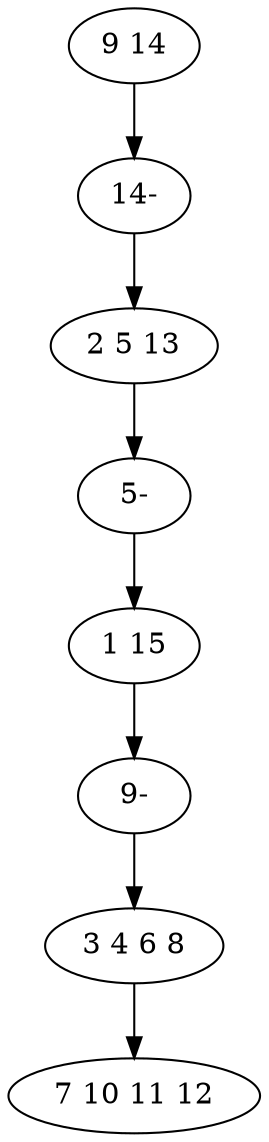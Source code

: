 digraph true_tree {
	"0" -> "6"
	"1" -> "7"
	"2" -> "5"
	"3" -> "4"
	"5" -> "3"
	"6" -> "1"
	"7" -> "2"
	"0" [label="9 14"];
	"1" [label="2 5 13"];
	"2" [label="1 15"];
	"3" [label="3 4 6 8"];
	"4" [label="7 10 11 12"];
	"5" [label="9-"];
	"6" [label="14-"];
	"7" [label="5-"];
}

